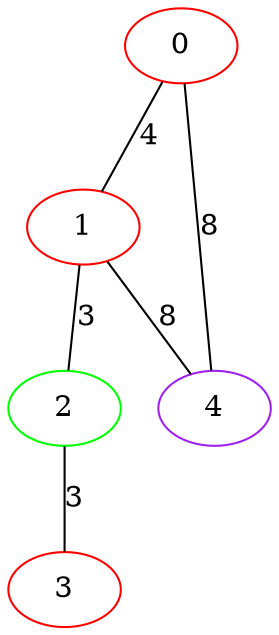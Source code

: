 graph "" {
0 [color=red, weight=1];
1 [color=red, weight=1];
2 [color=green, weight=2];
3 [color=red, weight=1];
4 [color=purple, weight=4];
0 -- 1  [key=0, label=4];
0 -- 4  [key=0, label=8];
1 -- 2  [key=0, label=3];
1 -- 4  [key=0, label=8];
2 -- 3  [key=0, label=3];
}
